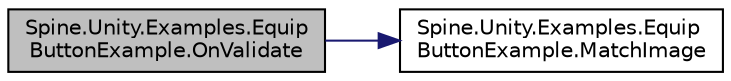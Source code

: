 digraph "Spine.Unity.Examples.EquipButtonExample.OnValidate"
{
 // LATEX_PDF_SIZE
  edge [fontname="Helvetica",fontsize="10",labelfontname="Helvetica",labelfontsize="10"];
  node [fontname="Helvetica",fontsize="10",shape=record];
  rankdir="LR";
  Node1 [label="Spine.Unity.Examples.Equip\lButtonExample.OnValidate",height=0.2,width=0.4,color="black", fillcolor="grey75", style="filled", fontcolor="black",tooltip=" "];
  Node1 -> Node2 [color="midnightblue",fontsize="10",style="solid",fontname="Helvetica"];
  Node2 [label="Spine.Unity.Examples.Equip\lButtonExample.MatchImage",height=0.2,width=0.4,color="black", fillcolor="white", style="filled",URL="$class_spine_1_1_unity_1_1_examples_1_1_equip_button_example.html#a741e429c41e8aa6f4f02a39c89946aaf",tooltip=" "];
}
